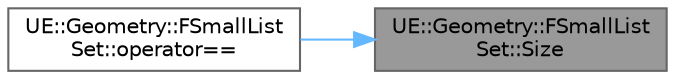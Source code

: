 digraph "UE::Geometry::FSmallListSet::Size"
{
 // INTERACTIVE_SVG=YES
 // LATEX_PDF_SIZE
  bgcolor="transparent";
  edge [fontname=Helvetica,fontsize=10,labelfontname=Helvetica,labelfontsize=10];
  node [fontname=Helvetica,fontsize=10,shape=box,height=0.2,width=0.4];
  rankdir="RL";
  Node1 [id="Node000001",label="UE::Geometry::FSmallList\lSet::Size",height=0.2,width=0.4,color="gray40", fillcolor="grey60", style="filled", fontcolor="black",tooltip=" "];
  Node1 -> Node2 [id="edge1_Node000001_Node000002",dir="back",color="steelblue1",style="solid",tooltip=" "];
  Node2 [id="Node000002",label="UE::Geometry::FSmallList\lSet::operator==",height=0.2,width=0.4,color="grey40", fillcolor="white", style="filled",URL="$d0/d42/classUE_1_1Geometry_1_1FSmallListSet.html#a4eb3a2cf49cf30ec903269d5b51fb66c",tooltip=" "];
}
